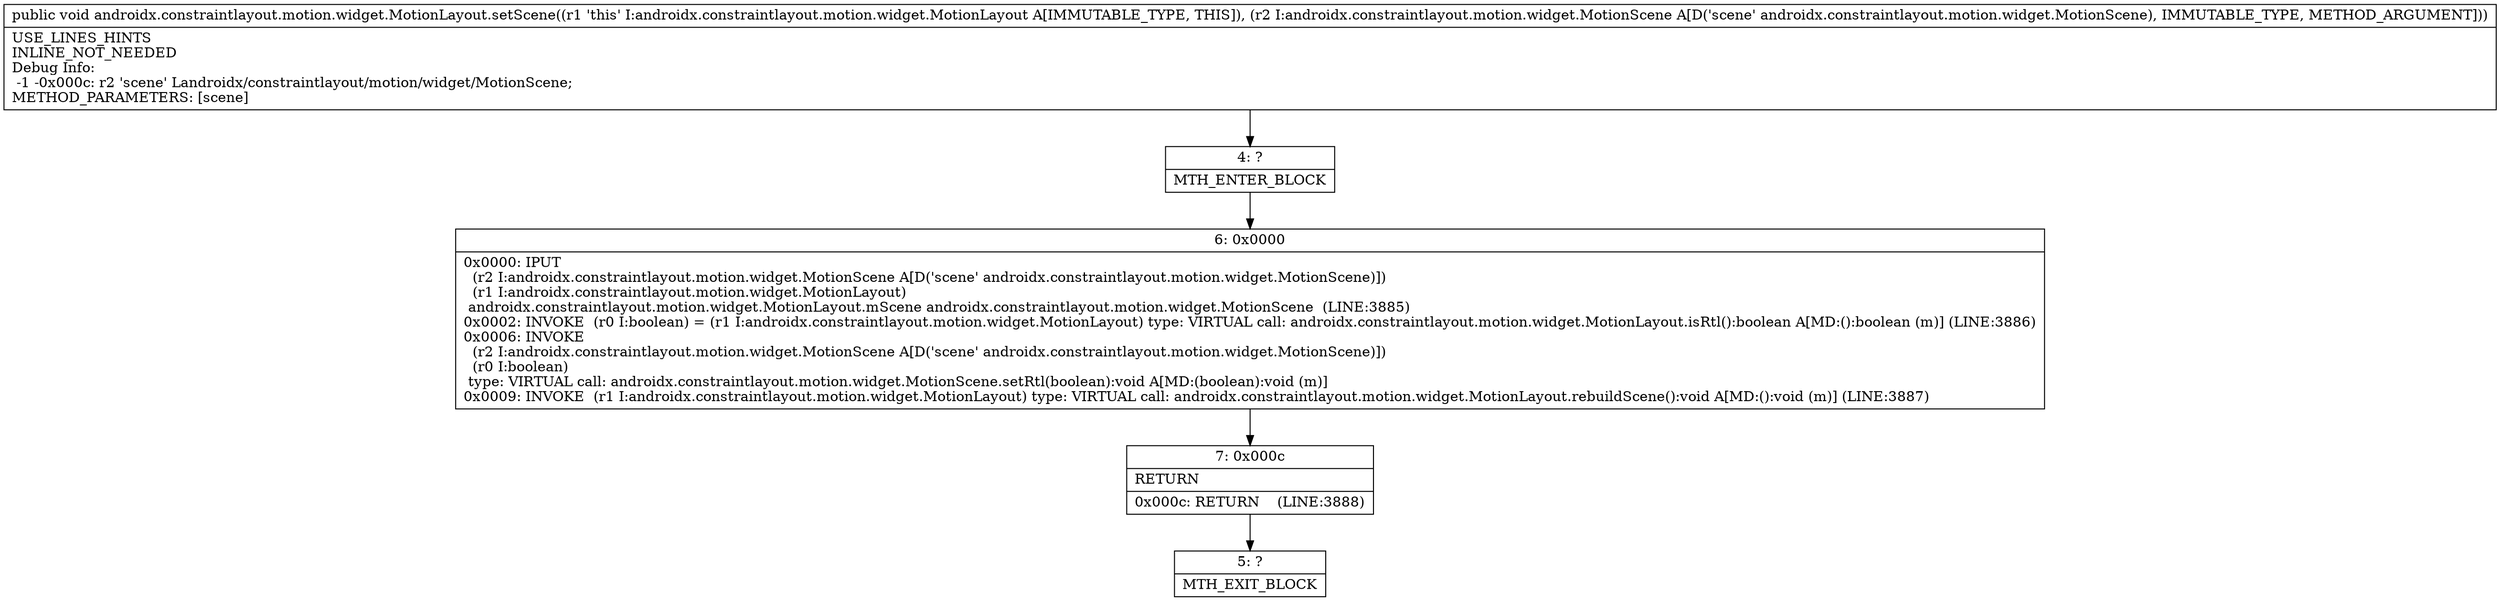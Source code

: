 digraph "CFG forandroidx.constraintlayout.motion.widget.MotionLayout.setScene(Landroidx\/constraintlayout\/motion\/widget\/MotionScene;)V" {
Node_4 [shape=record,label="{4\:\ ?|MTH_ENTER_BLOCK\l}"];
Node_6 [shape=record,label="{6\:\ 0x0000|0x0000: IPUT  \l  (r2 I:androidx.constraintlayout.motion.widget.MotionScene A[D('scene' androidx.constraintlayout.motion.widget.MotionScene)])\l  (r1 I:androidx.constraintlayout.motion.widget.MotionLayout)\l androidx.constraintlayout.motion.widget.MotionLayout.mScene androidx.constraintlayout.motion.widget.MotionScene  (LINE:3885)\l0x0002: INVOKE  (r0 I:boolean) = (r1 I:androidx.constraintlayout.motion.widget.MotionLayout) type: VIRTUAL call: androidx.constraintlayout.motion.widget.MotionLayout.isRtl():boolean A[MD:():boolean (m)] (LINE:3886)\l0x0006: INVOKE  \l  (r2 I:androidx.constraintlayout.motion.widget.MotionScene A[D('scene' androidx.constraintlayout.motion.widget.MotionScene)])\l  (r0 I:boolean)\l type: VIRTUAL call: androidx.constraintlayout.motion.widget.MotionScene.setRtl(boolean):void A[MD:(boolean):void (m)]\l0x0009: INVOKE  (r1 I:androidx.constraintlayout.motion.widget.MotionLayout) type: VIRTUAL call: androidx.constraintlayout.motion.widget.MotionLayout.rebuildScene():void A[MD:():void (m)] (LINE:3887)\l}"];
Node_7 [shape=record,label="{7\:\ 0x000c|RETURN\l|0x000c: RETURN    (LINE:3888)\l}"];
Node_5 [shape=record,label="{5\:\ ?|MTH_EXIT_BLOCK\l}"];
MethodNode[shape=record,label="{public void androidx.constraintlayout.motion.widget.MotionLayout.setScene((r1 'this' I:androidx.constraintlayout.motion.widget.MotionLayout A[IMMUTABLE_TYPE, THIS]), (r2 I:androidx.constraintlayout.motion.widget.MotionScene A[D('scene' androidx.constraintlayout.motion.widget.MotionScene), IMMUTABLE_TYPE, METHOD_ARGUMENT]))  | USE_LINES_HINTS\lINLINE_NOT_NEEDED\lDebug Info:\l  \-1 \-0x000c: r2 'scene' Landroidx\/constraintlayout\/motion\/widget\/MotionScene;\lMETHOD_PARAMETERS: [scene]\l}"];
MethodNode -> Node_4;Node_4 -> Node_6;
Node_6 -> Node_7;
Node_7 -> Node_5;
}

